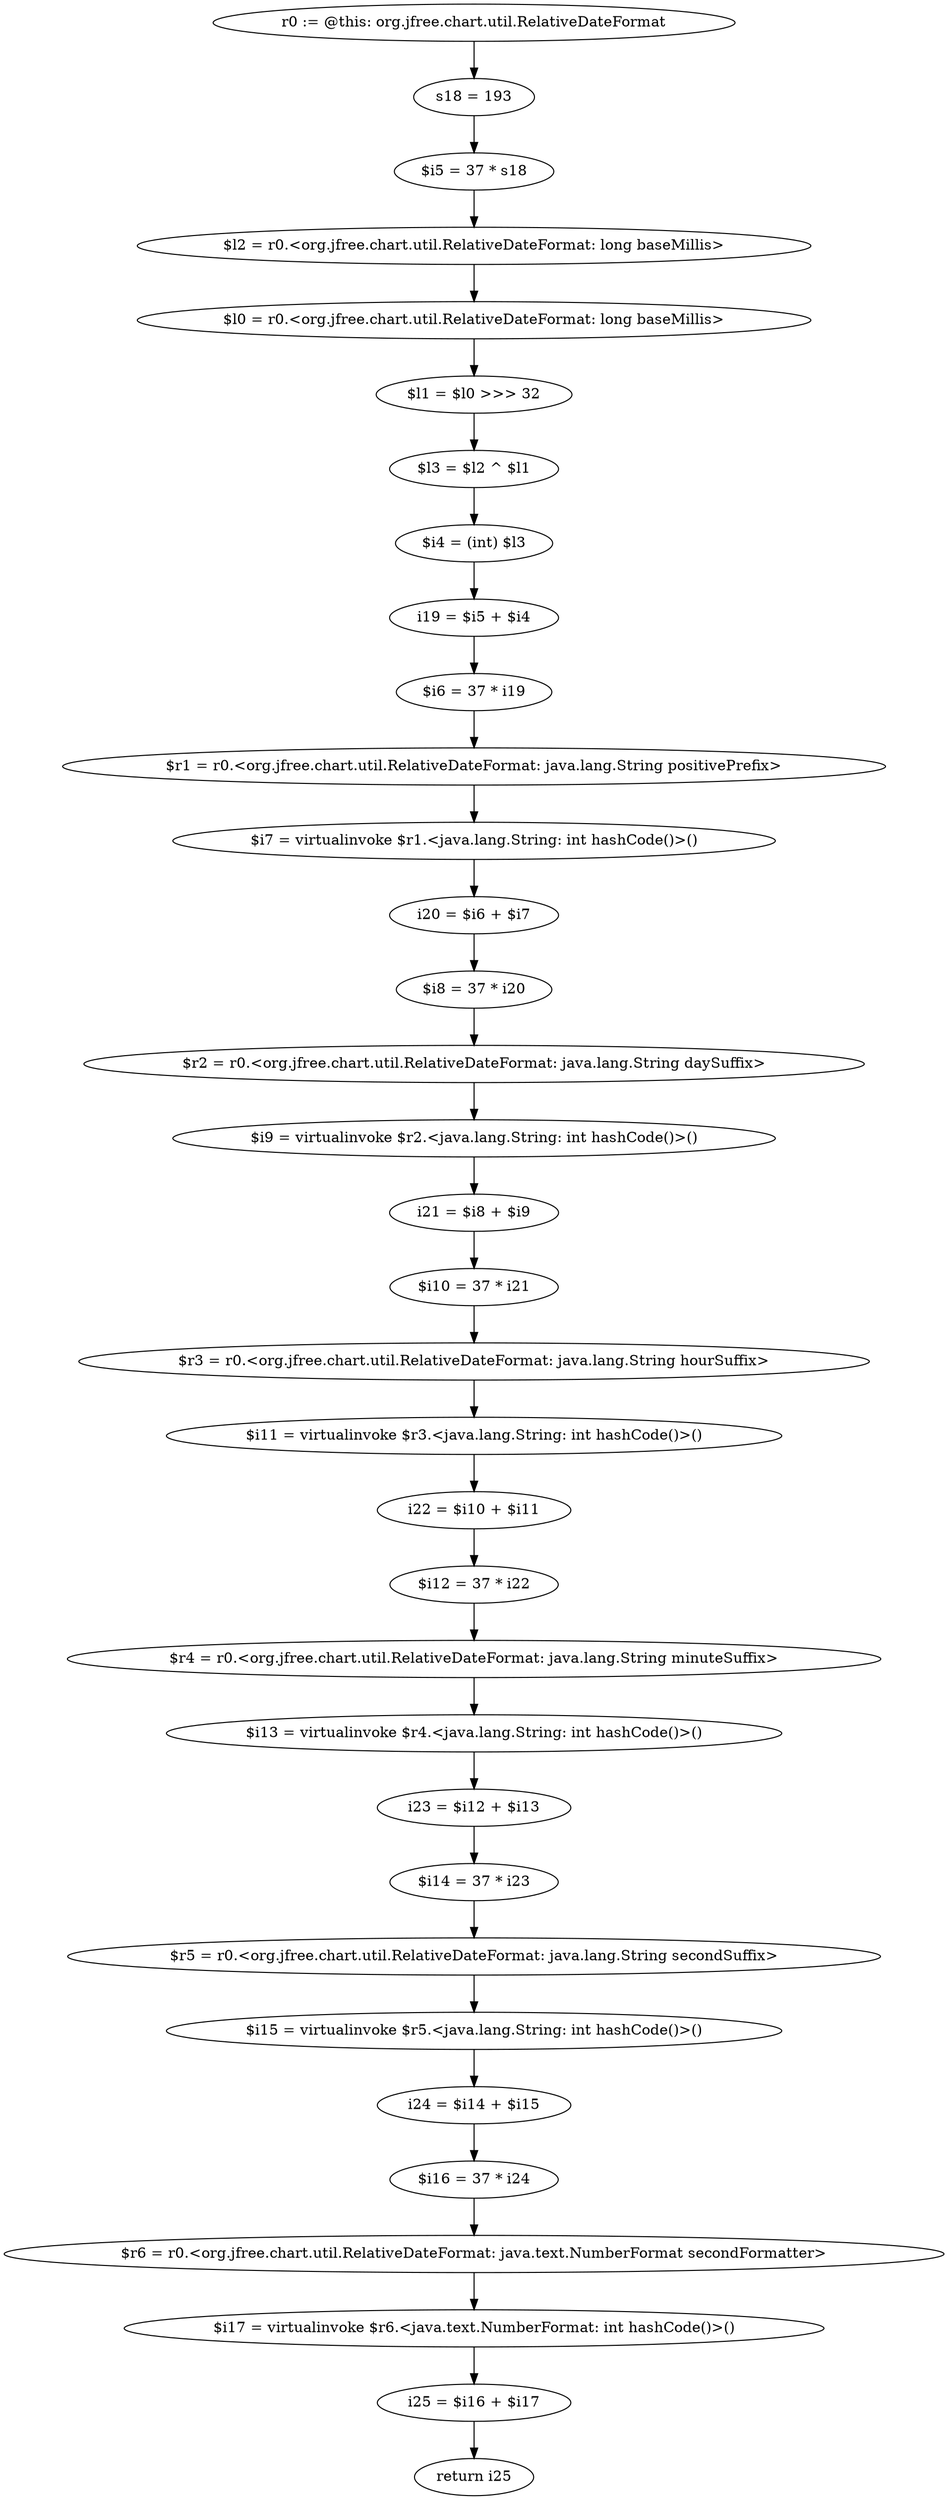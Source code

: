 digraph "unitGraph" {
    "r0 := @this: org.jfree.chart.util.RelativeDateFormat"
    "s18 = 193"
    "$i5 = 37 * s18"
    "$l2 = r0.<org.jfree.chart.util.RelativeDateFormat: long baseMillis>"
    "$l0 = r0.<org.jfree.chart.util.RelativeDateFormat: long baseMillis>"
    "$l1 = $l0 >>> 32"
    "$l3 = $l2 ^ $l1"
    "$i4 = (int) $l3"
    "i19 = $i5 + $i4"
    "$i6 = 37 * i19"
    "$r1 = r0.<org.jfree.chart.util.RelativeDateFormat: java.lang.String positivePrefix>"
    "$i7 = virtualinvoke $r1.<java.lang.String: int hashCode()>()"
    "i20 = $i6 + $i7"
    "$i8 = 37 * i20"
    "$r2 = r0.<org.jfree.chart.util.RelativeDateFormat: java.lang.String daySuffix>"
    "$i9 = virtualinvoke $r2.<java.lang.String: int hashCode()>()"
    "i21 = $i8 + $i9"
    "$i10 = 37 * i21"
    "$r3 = r0.<org.jfree.chart.util.RelativeDateFormat: java.lang.String hourSuffix>"
    "$i11 = virtualinvoke $r3.<java.lang.String: int hashCode()>()"
    "i22 = $i10 + $i11"
    "$i12 = 37 * i22"
    "$r4 = r0.<org.jfree.chart.util.RelativeDateFormat: java.lang.String minuteSuffix>"
    "$i13 = virtualinvoke $r4.<java.lang.String: int hashCode()>()"
    "i23 = $i12 + $i13"
    "$i14 = 37 * i23"
    "$r5 = r0.<org.jfree.chart.util.RelativeDateFormat: java.lang.String secondSuffix>"
    "$i15 = virtualinvoke $r5.<java.lang.String: int hashCode()>()"
    "i24 = $i14 + $i15"
    "$i16 = 37 * i24"
    "$r6 = r0.<org.jfree.chart.util.RelativeDateFormat: java.text.NumberFormat secondFormatter>"
    "$i17 = virtualinvoke $r6.<java.text.NumberFormat: int hashCode()>()"
    "i25 = $i16 + $i17"
    "return i25"
    "r0 := @this: org.jfree.chart.util.RelativeDateFormat"->"s18 = 193";
    "s18 = 193"->"$i5 = 37 * s18";
    "$i5 = 37 * s18"->"$l2 = r0.<org.jfree.chart.util.RelativeDateFormat: long baseMillis>";
    "$l2 = r0.<org.jfree.chart.util.RelativeDateFormat: long baseMillis>"->"$l0 = r0.<org.jfree.chart.util.RelativeDateFormat: long baseMillis>";
    "$l0 = r0.<org.jfree.chart.util.RelativeDateFormat: long baseMillis>"->"$l1 = $l0 >>> 32";
    "$l1 = $l0 >>> 32"->"$l3 = $l2 ^ $l1";
    "$l3 = $l2 ^ $l1"->"$i4 = (int) $l3";
    "$i4 = (int) $l3"->"i19 = $i5 + $i4";
    "i19 = $i5 + $i4"->"$i6 = 37 * i19";
    "$i6 = 37 * i19"->"$r1 = r0.<org.jfree.chart.util.RelativeDateFormat: java.lang.String positivePrefix>";
    "$r1 = r0.<org.jfree.chart.util.RelativeDateFormat: java.lang.String positivePrefix>"->"$i7 = virtualinvoke $r1.<java.lang.String: int hashCode()>()";
    "$i7 = virtualinvoke $r1.<java.lang.String: int hashCode()>()"->"i20 = $i6 + $i7";
    "i20 = $i6 + $i7"->"$i8 = 37 * i20";
    "$i8 = 37 * i20"->"$r2 = r0.<org.jfree.chart.util.RelativeDateFormat: java.lang.String daySuffix>";
    "$r2 = r0.<org.jfree.chart.util.RelativeDateFormat: java.lang.String daySuffix>"->"$i9 = virtualinvoke $r2.<java.lang.String: int hashCode()>()";
    "$i9 = virtualinvoke $r2.<java.lang.String: int hashCode()>()"->"i21 = $i8 + $i9";
    "i21 = $i8 + $i9"->"$i10 = 37 * i21";
    "$i10 = 37 * i21"->"$r3 = r0.<org.jfree.chart.util.RelativeDateFormat: java.lang.String hourSuffix>";
    "$r3 = r0.<org.jfree.chart.util.RelativeDateFormat: java.lang.String hourSuffix>"->"$i11 = virtualinvoke $r3.<java.lang.String: int hashCode()>()";
    "$i11 = virtualinvoke $r3.<java.lang.String: int hashCode()>()"->"i22 = $i10 + $i11";
    "i22 = $i10 + $i11"->"$i12 = 37 * i22";
    "$i12 = 37 * i22"->"$r4 = r0.<org.jfree.chart.util.RelativeDateFormat: java.lang.String minuteSuffix>";
    "$r4 = r0.<org.jfree.chart.util.RelativeDateFormat: java.lang.String minuteSuffix>"->"$i13 = virtualinvoke $r4.<java.lang.String: int hashCode()>()";
    "$i13 = virtualinvoke $r4.<java.lang.String: int hashCode()>()"->"i23 = $i12 + $i13";
    "i23 = $i12 + $i13"->"$i14 = 37 * i23";
    "$i14 = 37 * i23"->"$r5 = r0.<org.jfree.chart.util.RelativeDateFormat: java.lang.String secondSuffix>";
    "$r5 = r0.<org.jfree.chart.util.RelativeDateFormat: java.lang.String secondSuffix>"->"$i15 = virtualinvoke $r5.<java.lang.String: int hashCode()>()";
    "$i15 = virtualinvoke $r5.<java.lang.String: int hashCode()>()"->"i24 = $i14 + $i15";
    "i24 = $i14 + $i15"->"$i16 = 37 * i24";
    "$i16 = 37 * i24"->"$r6 = r0.<org.jfree.chart.util.RelativeDateFormat: java.text.NumberFormat secondFormatter>";
    "$r6 = r0.<org.jfree.chart.util.RelativeDateFormat: java.text.NumberFormat secondFormatter>"->"$i17 = virtualinvoke $r6.<java.text.NumberFormat: int hashCode()>()";
    "$i17 = virtualinvoke $r6.<java.text.NumberFormat: int hashCode()>()"->"i25 = $i16 + $i17";
    "i25 = $i16 + $i17"->"return i25";
}
